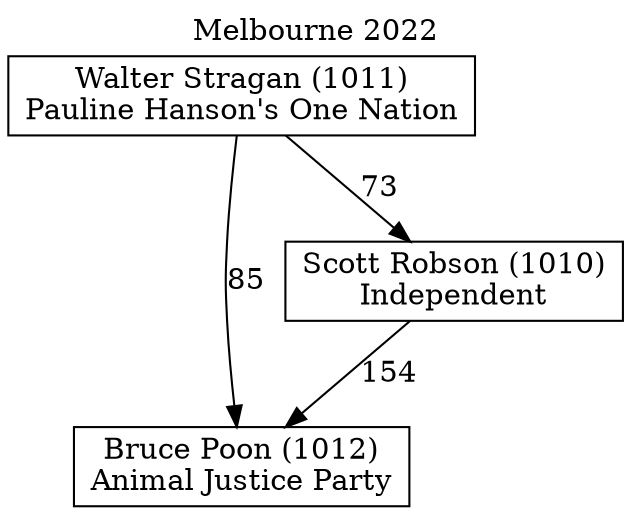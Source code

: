 // House preference flow
digraph "Bruce Poon (1012)_Melbourne_2022" {
	graph [label="Melbourne 2022" labelloc=t mclimit=10]
	node [shape=box]
	"Bruce Poon (1012)" [label="Bruce Poon (1012)
Animal Justice Party"]
	"Walter Stragan (1011)" [label="Walter Stragan (1011)
Pauline Hanson's One Nation"]
	"Scott Robson (1010)" [label="Scott Robson (1010)
Independent"]
	"Walter Stragan (1011)" -> "Scott Robson (1010)" [label=73]
	"Scott Robson (1010)" -> "Bruce Poon (1012)" [label=154]
	"Walter Stragan (1011)" -> "Bruce Poon (1012)" [label=85]
}
